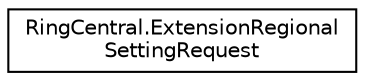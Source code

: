 digraph "Graphical Class Hierarchy"
{
 // LATEX_PDF_SIZE
  edge [fontname="Helvetica",fontsize="10",labelfontname="Helvetica",labelfontsize="10"];
  node [fontname="Helvetica",fontsize="10",shape=record];
  rankdir="LR";
  Node0 [label="RingCentral.ExtensionRegional\lSettingRequest",height=0.2,width=0.4,color="black", fillcolor="white", style="filled",URL="$classRingCentral_1_1ExtensionRegionalSettingRequest.html",tooltip=" "];
}

